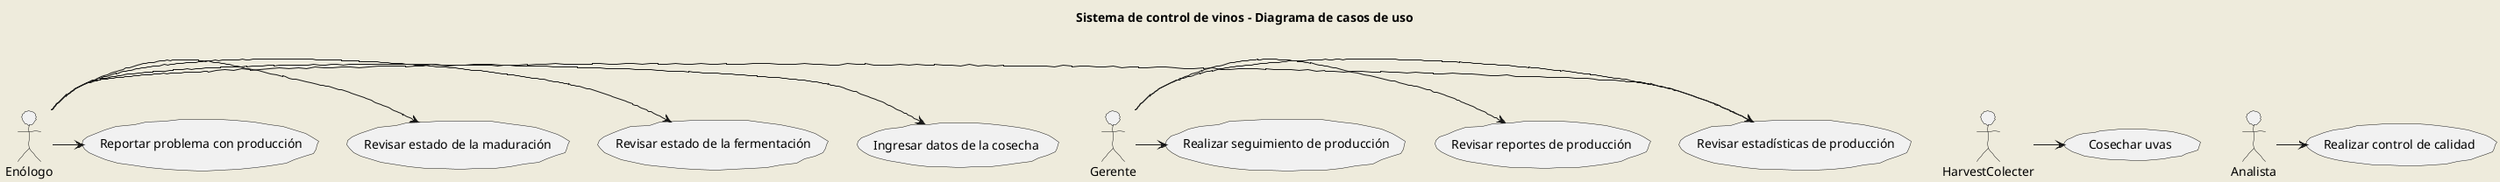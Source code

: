 @startuml

skinparam backgroundColor #EEEBDC
skinparam handwritten true

title Sistema de control de vinos - Diagrama de casos de uso

actor Enólogo
actor Analista
actor Gerente
actor HarvestColecter

Enólogo -> (Ingresar datos de la cosecha)
Enólogo -> (Revisar estadísticas de producción)
Enólogo -> (Revisar estado de la fermentación)
Enólogo -> (Revisar estado de la maduración)
Enólogo -> (Reportar problema con producción)

HarvestColecter -> (Cosechar uvas)

Analista -> (Realizar control de calidad)

Gerente -> (Revisar estadísticas de producción)
Gerente -> (Revisar reportes de producción)
Gerente -> (Realizar seguimiento de producción)

@enduml
